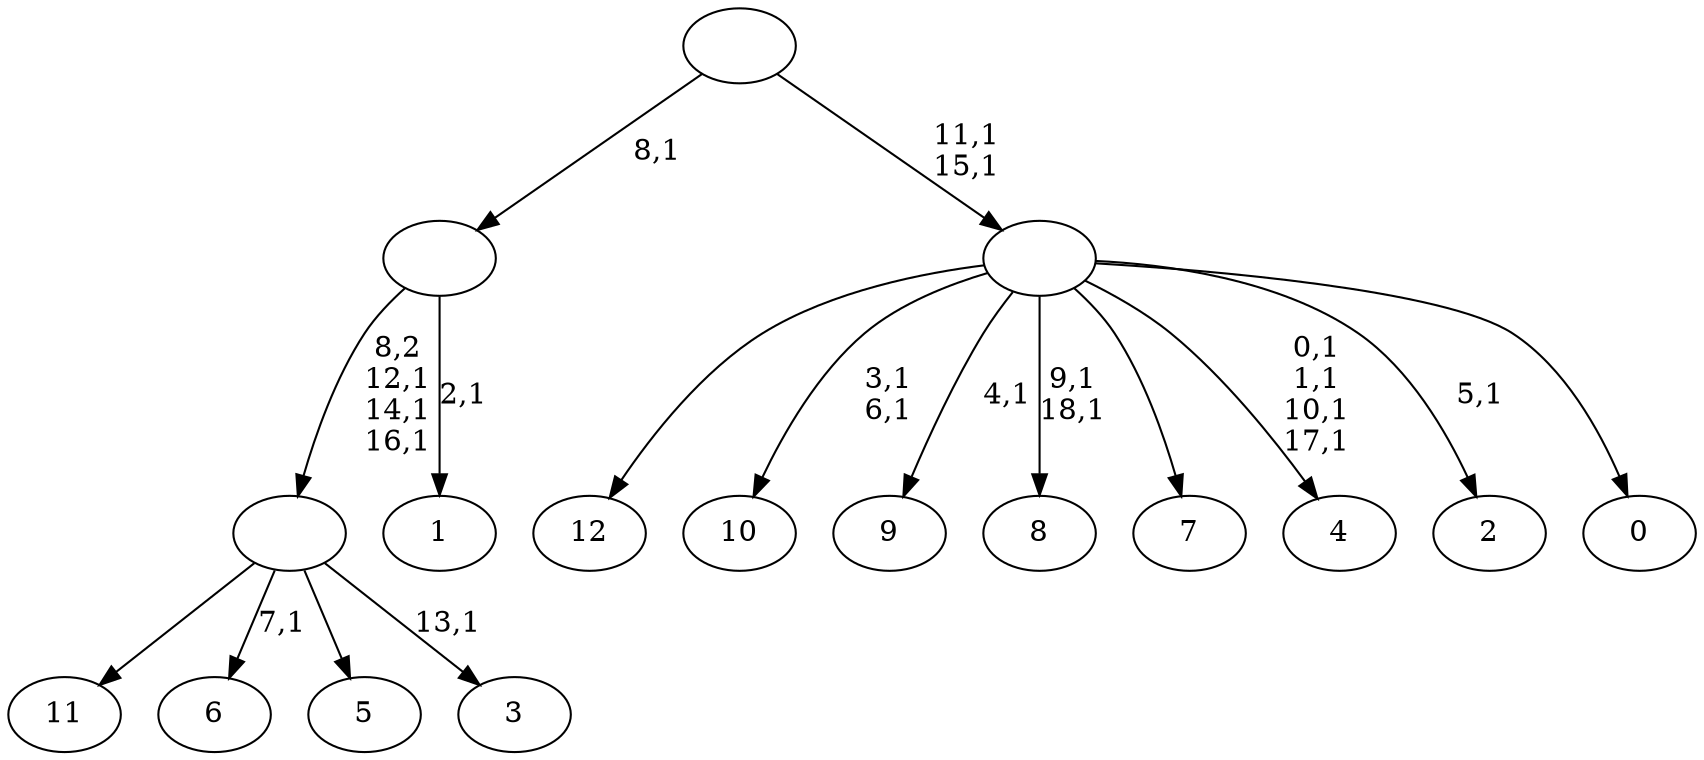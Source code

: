 digraph T {
	32 [label="12"]
	31 [label="11"]
	30 [label="10"]
	27 [label="9"]
	25 [label="8"]
	22 [label="7"]
	21 [label="6"]
	19 [label="5"]
	18 [label="4"]
	13 [label="3"]
	11 [label=""]
	8 [label="2"]
	6 [label="1"]
	4 [label=""]
	3 [label="0"]
	2 [label=""]
	0 [label=""]
	11 -> 13 [label="13,1"]
	11 -> 21 [label="7,1"]
	11 -> 31 [label=""]
	11 -> 19 [label=""]
	4 -> 6 [label="2,1"]
	4 -> 11 [label="8,2\n12,1\n14,1\n16,1"]
	2 -> 8 [label="5,1"]
	2 -> 18 [label="0,1\n1,1\n10,1\n17,1"]
	2 -> 25 [label="9,1\n18,1"]
	2 -> 27 [label="4,1"]
	2 -> 30 [label="3,1\n6,1"]
	2 -> 32 [label=""]
	2 -> 22 [label=""]
	2 -> 3 [label=""]
	0 -> 2 [label="11,1\n15,1"]
	0 -> 4 [label="8,1"]
}
